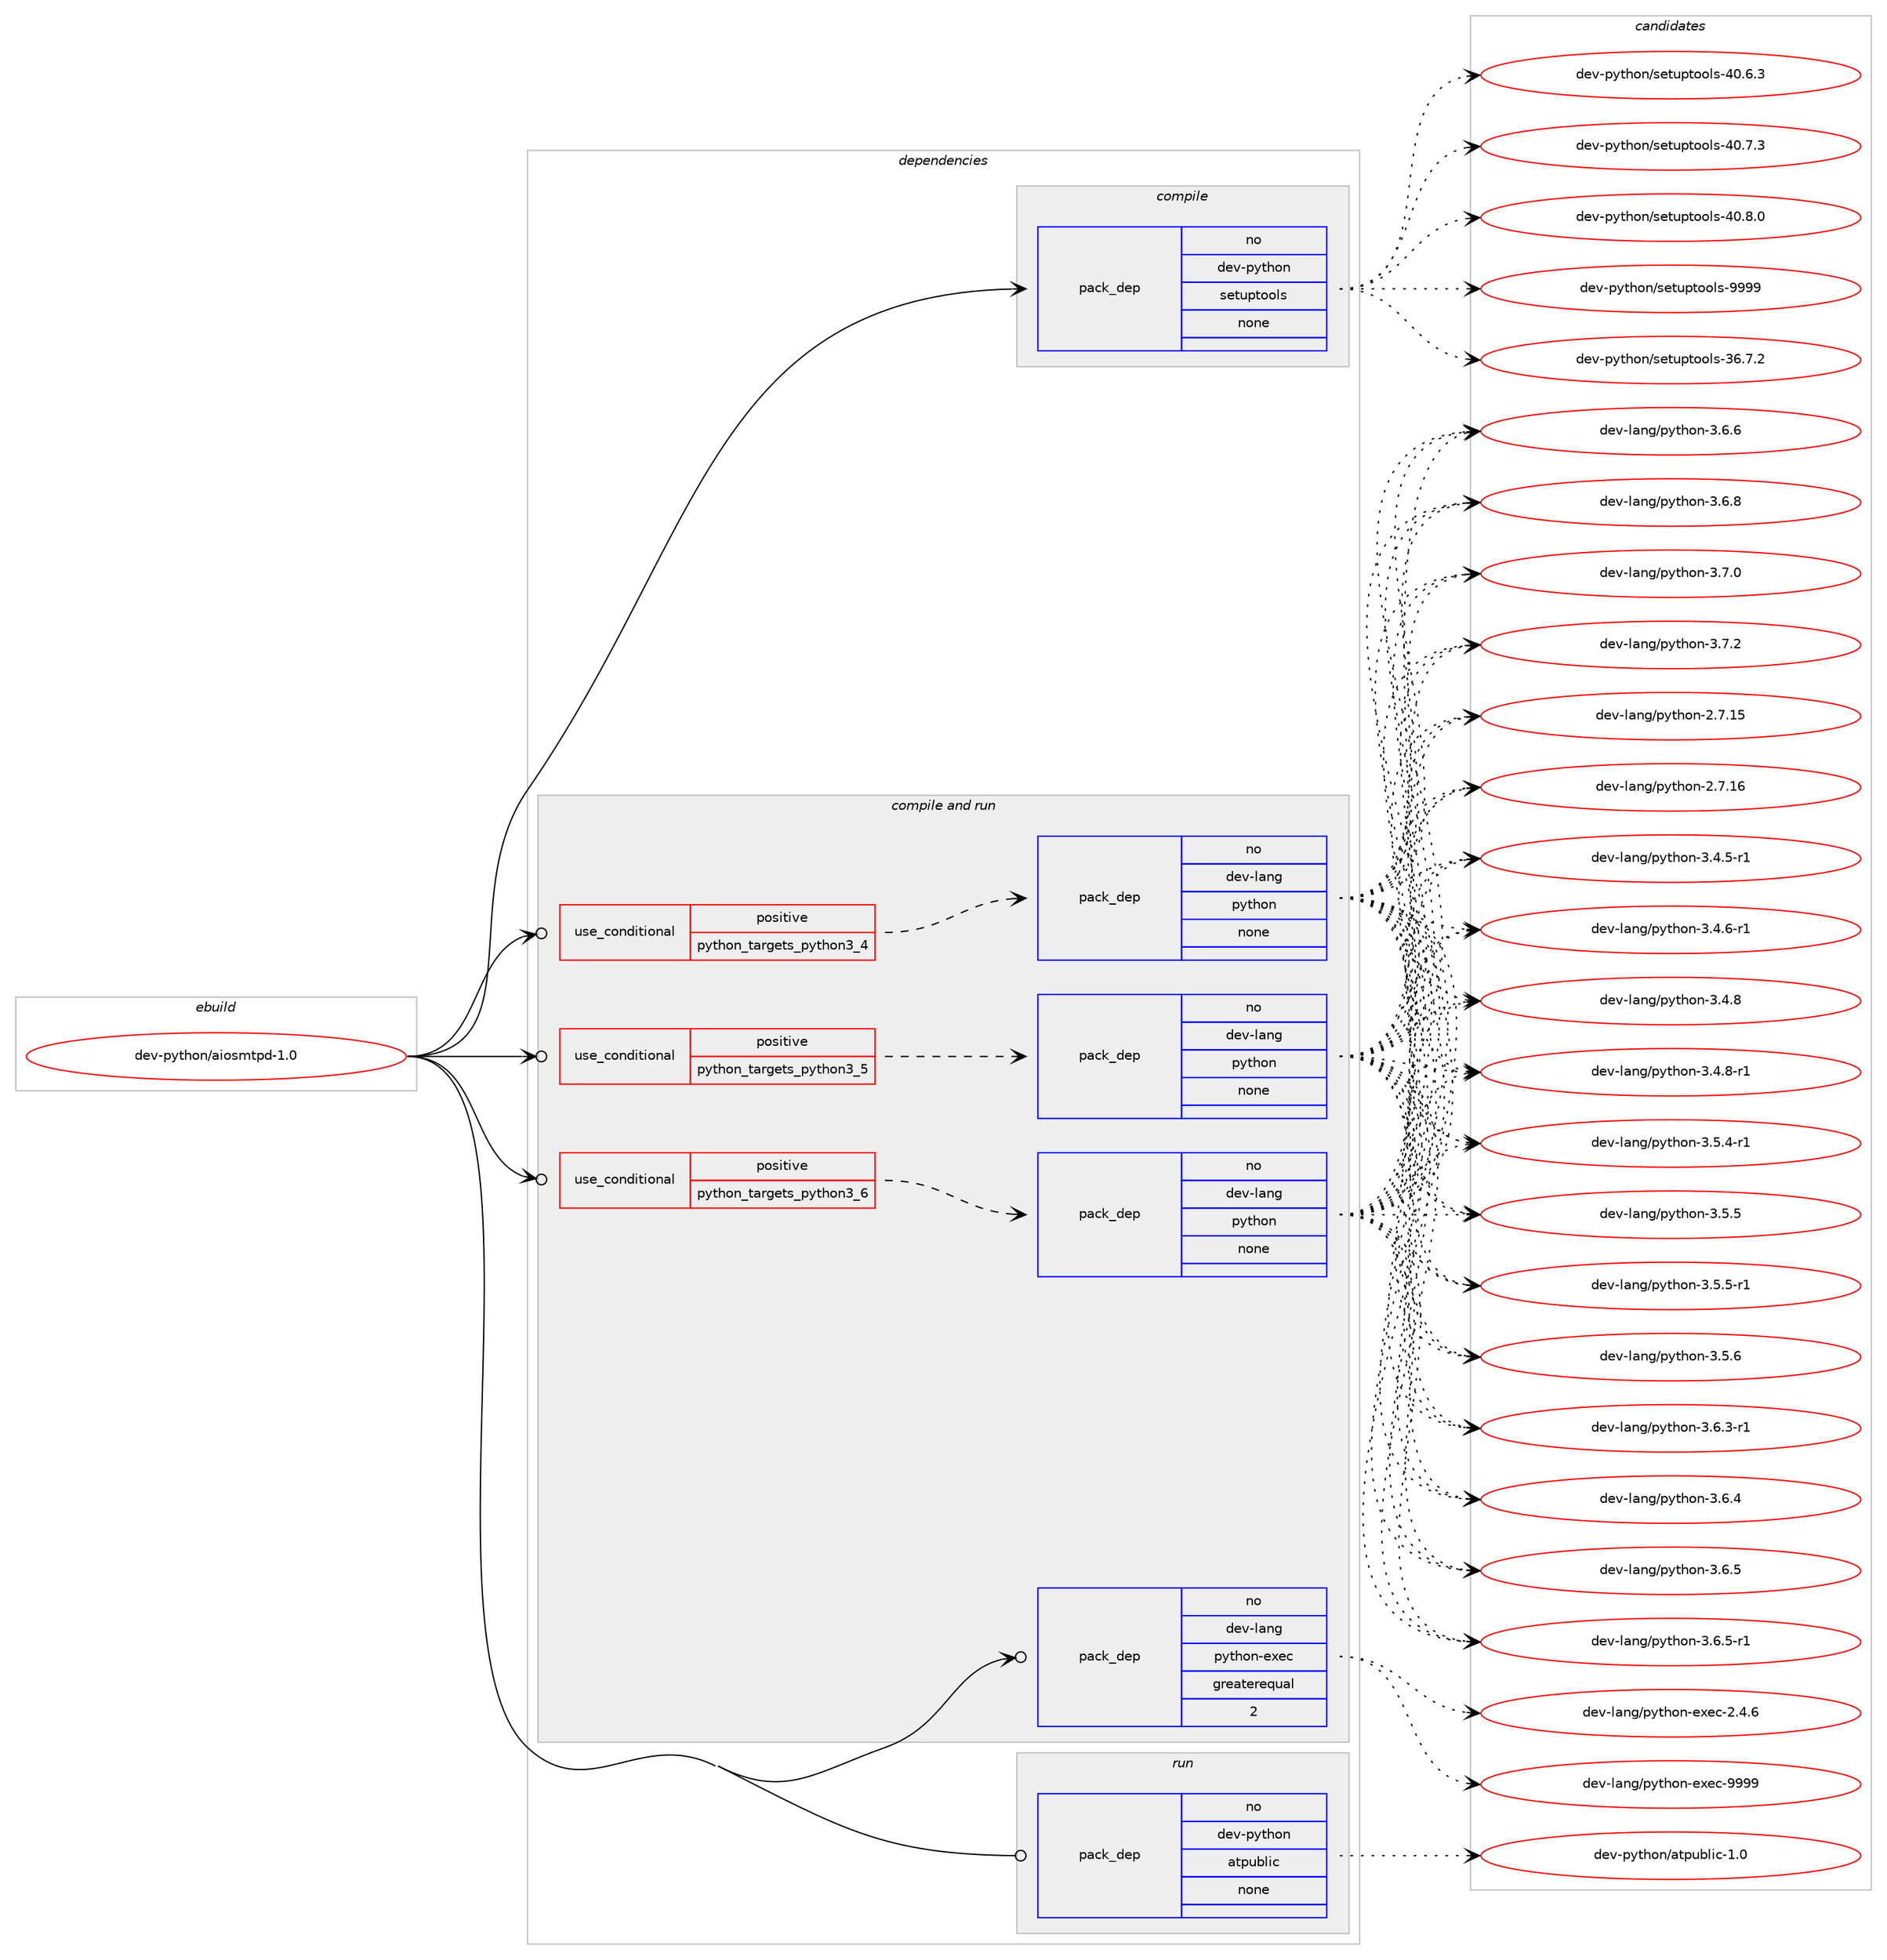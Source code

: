 digraph prolog {

# *************
# Graph options
# *************

newrank=true;
concentrate=true;
compound=true;
graph [rankdir=LR,fontname=Helvetica,fontsize=10,ranksep=1.5];#, ranksep=2.5, nodesep=0.2];
edge  [arrowhead=vee];
node  [fontname=Helvetica,fontsize=10];

# **********
# The ebuild
# **********

subgraph cluster_leftcol {
color=gray;
rank=same;
label=<<i>ebuild</i>>;
id [label="dev-python/aiosmtpd-1.0", color=red, width=4, href="../dev-python/aiosmtpd-1.0.svg"];
}

# ****************
# The dependencies
# ****************

subgraph cluster_midcol {
color=gray;
label=<<i>dependencies</i>>;
subgraph cluster_compile {
fillcolor="#eeeeee";
style=filled;
label=<<i>compile</i>>;
subgraph pack1004073 {
dependency1397952 [label=<<TABLE BORDER="0" CELLBORDER="1" CELLSPACING="0" CELLPADDING="4" WIDTH="220"><TR><TD ROWSPAN="6" CELLPADDING="30">pack_dep</TD></TR><TR><TD WIDTH="110">no</TD></TR><TR><TD>dev-python</TD></TR><TR><TD>setuptools</TD></TR><TR><TD>none</TD></TR><TR><TD></TD></TR></TABLE>>, shape=none, color=blue];
}
id:e -> dependency1397952:w [weight=20,style="solid",arrowhead="vee"];
}
subgraph cluster_compileandrun {
fillcolor="#eeeeee";
style=filled;
label=<<i>compile and run</i>>;
subgraph cond370654 {
dependency1397953 [label=<<TABLE BORDER="0" CELLBORDER="1" CELLSPACING="0" CELLPADDING="4"><TR><TD ROWSPAN="3" CELLPADDING="10">use_conditional</TD></TR><TR><TD>positive</TD></TR><TR><TD>python_targets_python3_4</TD></TR></TABLE>>, shape=none, color=red];
subgraph pack1004074 {
dependency1397954 [label=<<TABLE BORDER="0" CELLBORDER="1" CELLSPACING="0" CELLPADDING="4" WIDTH="220"><TR><TD ROWSPAN="6" CELLPADDING="30">pack_dep</TD></TR><TR><TD WIDTH="110">no</TD></TR><TR><TD>dev-lang</TD></TR><TR><TD>python</TD></TR><TR><TD>none</TD></TR><TR><TD></TD></TR></TABLE>>, shape=none, color=blue];
}
dependency1397953:e -> dependency1397954:w [weight=20,style="dashed",arrowhead="vee"];
}
id:e -> dependency1397953:w [weight=20,style="solid",arrowhead="odotvee"];
subgraph cond370655 {
dependency1397955 [label=<<TABLE BORDER="0" CELLBORDER="1" CELLSPACING="0" CELLPADDING="4"><TR><TD ROWSPAN="3" CELLPADDING="10">use_conditional</TD></TR><TR><TD>positive</TD></TR><TR><TD>python_targets_python3_5</TD></TR></TABLE>>, shape=none, color=red];
subgraph pack1004075 {
dependency1397956 [label=<<TABLE BORDER="0" CELLBORDER="1" CELLSPACING="0" CELLPADDING="4" WIDTH="220"><TR><TD ROWSPAN="6" CELLPADDING="30">pack_dep</TD></TR><TR><TD WIDTH="110">no</TD></TR><TR><TD>dev-lang</TD></TR><TR><TD>python</TD></TR><TR><TD>none</TD></TR><TR><TD></TD></TR></TABLE>>, shape=none, color=blue];
}
dependency1397955:e -> dependency1397956:w [weight=20,style="dashed",arrowhead="vee"];
}
id:e -> dependency1397955:w [weight=20,style="solid",arrowhead="odotvee"];
subgraph cond370656 {
dependency1397957 [label=<<TABLE BORDER="0" CELLBORDER="1" CELLSPACING="0" CELLPADDING="4"><TR><TD ROWSPAN="3" CELLPADDING="10">use_conditional</TD></TR><TR><TD>positive</TD></TR><TR><TD>python_targets_python3_6</TD></TR></TABLE>>, shape=none, color=red];
subgraph pack1004076 {
dependency1397958 [label=<<TABLE BORDER="0" CELLBORDER="1" CELLSPACING="0" CELLPADDING="4" WIDTH="220"><TR><TD ROWSPAN="6" CELLPADDING="30">pack_dep</TD></TR><TR><TD WIDTH="110">no</TD></TR><TR><TD>dev-lang</TD></TR><TR><TD>python</TD></TR><TR><TD>none</TD></TR><TR><TD></TD></TR></TABLE>>, shape=none, color=blue];
}
dependency1397957:e -> dependency1397958:w [weight=20,style="dashed",arrowhead="vee"];
}
id:e -> dependency1397957:w [weight=20,style="solid",arrowhead="odotvee"];
subgraph pack1004077 {
dependency1397959 [label=<<TABLE BORDER="0" CELLBORDER="1" CELLSPACING="0" CELLPADDING="4" WIDTH="220"><TR><TD ROWSPAN="6" CELLPADDING="30">pack_dep</TD></TR><TR><TD WIDTH="110">no</TD></TR><TR><TD>dev-lang</TD></TR><TR><TD>python-exec</TD></TR><TR><TD>greaterequal</TD></TR><TR><TD>2</TD></TR></TABLE>>, shape=none, color=blue];
}
id:e -> dependency1397959:w [weight=20,style="solid",arrowhead="odotvee"];
}
subgraph cluster_run {
fillcolor="#eeeeee";
style=filled;
label=<<i>run</i>>;
subgraph pack1004078 {
dependency1397960 [label=<<TABLE BORDER="0" CELLBORDER="1" CELLSPACING="0" CELLPADDING="4" WIDTH="220"><TR><TD ROWSPAN="6" CELLPADDING="30">pack_dep</TD></TR><TR><TD WIDTH="110">no</TD></TR><TR><TD>dev-python</TD></TR><TR><TD>atpublic</TD></TR><TR><TD>none</TD></TR><TR><TD></TD></TR></TABLE>>, shape=none, color=blue];
}
id:e -> dependency1397960:w [weight=20,style="solid",arrowhead="odot"];
}
}

# **************
# The candidates
# **************

subgraph cluster_choices {
rank=same;
color=gray;
label=<<i>candidates</i>>;

subgraph choice1004073 {
color=black;
nodesep=1;
choice100101118451121211161041111104711510111611711211611111110811545515446554650 [label="dev-python/setuptools-36.7.2", color=red, width=4,href="../dev-python/setuptools-36.7.2.svg"];
choice100101118451121211161041111104711510111611711211611111110811545524846544651 [label="dev-python/setuptools-40.6.3", color=red, width=4,href="../dev-python/setuptools-40.6.3.svg"];
choice100101118451121211161041111104711510111611711211611111110811545524846554651 [label="dev-python/setuptools-40.7.3", color=red, width=4,href="../dev-python/setuptools-40.7.3.svg"];
choice100101118451121211161041111104711510111611711211611111110811545524846564648 [label="dev-python/setuptools-40.8.0", color=red, width=4,href="../dev-python/setuptools-40.8.0.svg"];
choice10010111845112121116104111110471151011161171121161111111081154557575757 [label="dev-python/setuptools-9999", color=red, width=4,href="../dev-python/setuptools-9999.svg"];
dependency1397952:e -> choice100101118451121211161041111104711510111611711211611111110811545515446554650:w [style=dotted,weight="100"];
dependency1397952:e -> choice100101118451121211161041111104711510111611711211611111110811545524846544651:w [style=dotted,weight="100"];
dependency1397952:e -> choice100101118451121211161041111104711510111611711211611111110811545524846554651:w [style=dotted,weight="100"];
dependency1397952:e -> choice100101118451121211161041111104711510111611711211611111110811545524846564648:w [style=dotted,weight="100"];
dependency1397952:e -> choice10010111845112121116104111110471151011161171121161111111081154557575757:w [style=dotted,weight="100"];
}
subgraph choice1004074 {
color=black;
nodesep=1;
choice10010111845108971101034711212111610411111045504655464953 [label="dev-lang/python-2.7.15", color=red, width=4,href="../dev-lang/python-2.7.15.svg"];
choice10010111845108971101034711212111610411111045504655464954 [label="dev-lang/python-2.7.16", color=red, width=4,href="../dev-lang/python-2.7.16.svg"];
choice1001011184510897110103471121211161041111104551465246534511449 [label="dev-lang/python-3.4.5-r1", color=red, width=4,href="../dev-lang/python-3.4.5-r1.svg"];
choice1001011184510897110103471121211161041111104551465246544511449 [label="dev-lang/python-3.4.6-r1", color=red, width=4,href="../dev-lang/python-3.4.6-r1.svg"];
choice100101118451089711010347112121116104111110455146524656 [label="dev-lang/python-3.4.8", color=red, width=4,href="../dev-lang/python-3.4.8.svg"];
choice1001011184510897110103471121211161041111104551465246564511449 [label="dev-lang/python-3.4.8-r1", color=red, width=4,href="../dev-lang/python-3.4.8-r1.svg"];
choice1001011184510897110103471121211161041111104551465346524511449 [label="dev-lang/python-3.5.4-r1", color=red, width=4,href="../dev-lang/python-3.5.4-r1.svg"];
choice100101118451089711010347112121116104111110455146534653 [label="dev-lang/python-3.5.5", color=red, width=4,href="../dev-lang/python-3.5.5.svg"];
choice1001011184510897110103471121211161041111104551465346534511449 [label="dev-lang/python-3.5.5-r1", color=red, width=4,href="../dev-lang/python-3.5.5-r1.svg"];
choice100101118451089711010347112121116104111110455146534654 [label="dev-lang/python-3.5.6", color=red, width=4,href="../dev-lang/python-3.5.6.svg"];
choice1001011184510897110103471121211161041111104551465446514511449 [label="dev-lang/python-3.6.3-r1", color=red, width=4,href="../dev-lang/python-3.6.3-r1.svg"];
choice100101118451089711010347112121116104111110455146544652 [label="dev-lang/python-3.6.4", color=red, width=4,href="../dev-lang/python-3.6.4.svg"];
choice100101118451089711010347112121116104111110455146544653 [label="dev-lang/python-3.6.5", color=red, width=4,href="../dev-lang/python-3.6.5.svg"];
choice1001011184510897110103471121211161041111104551465446534511449 [label="dev-lang/python-3.6.5-r1", color=red, width=4,href="../dev-lang/python-3.6.5-r1.svg"];
choice100101118451089711010347112121116104111110455146544654 [label="dev-lang/python-3.6.6", color=red, width=4,href="../dev-lang/python-3.6.6.svg"];
choice100101118451089711010347112121116104111110455146544656 [label="dev-lang/python-3.6.8", color=red, width=4,href="../dev-lang/python-3.6.8.svg"];
choice100101118451089711010347112121116104111110455146554648 [label="dev-lang/python-3.7.0", color=red, width=4,href="../dev-lang/python-3.7.0.svg"];
choice100101118451089711010347112121116104111110455146554650 [label="dev-lang/python-3.7.2", color=red, width=4,href="../dev-lang/python-3.7.2.svg"];
dependency1397954:e -> choice10010111845108971101034711212111610411111045504655464953:w [style=dotted,weight="100"];
dependency1397954:e -> choice10010111845108971101034711212111610411111045504655464954:w [style=dotted,weight="100"];
dependency1397954:e -> choice1001011184510897110103471121211161041111104551465246534511449:w [style=dotted,weight="100"];
dependency1397954:e -> choice1001011184510897110103471121211161041111104551465246544511449:w [style=dotted,weight="100"];
dependency1397954:e -> choice100101118451089711010347112121116104111110455146524656:w [style=dotted,weight="100"];
dependency1397954:e -> choice1001011184510897110103471121211161041111104551465246564511449:w [style=dotted,weight="100"];
dependency1397954:e -> choice1001011184510897110103471121211161041111104551465346524511449:w [style=dotted,weight="100"];
dependency1397954:e -> choice100101118451089711010347112121116104111110455146534653:w [style=dotted,weight="100"];
dependency1397954:e -> choice1001011184510897110103471121211161041111104551465346534511449:w [style=dotted,weight="100"];
dependency1397954:e -> choice100101118451089711010347112121116104111110455146534654:w [style=dotted,weight="100"];
dependency1397954:e -> choice1001011184510897110103471121211161041111104551465446514511449:w [style=dotted,weight="100"];
dependency1397954:e -> choice100101118451089711010347112121116104111110455146544652:w [style=dotted,weight="100"];
dependency1397954:e -> choice100101118451089711010347112121116104111110455146544653:w [style=dotted,weight="100"];
dependency1397954:e -> choice1001011184510897110103471121211161041111104551465446534511449:w [style=dotted,weight="100"];
dependency1397954:e -> choice100101118451089711010347112121116104111110455146544654:w [style=dotted,weight="100"];
dependency1397954:e -> choice100101118451089711010347112121116104111110455146544656:w [style=dotted,weight="100"];
dependency1397954:e -> choice100101118451089711010347112121116104111110455146554648:w [style=dotted,weight="100"];
dependency1397954:e -> choice100101118451089711010347112121116104111110455146554650:w [style=dotted,weight="100"];
}
subgraph choice1004075 {
color=black;
nodesep=1;
choice10010111845108971101034711212111610411111045504655464953 [label="dev-lang/python-2.7.15", color=red, width=4,href="../dev-lang/python-2.7.15.svg"];
choice10010111845108971101034711212111610411111045504655464954 [label="dev-lang/python-2.7.16", color=red, width=4,href="../dev-lang/python-2.7.16.svg"];
choice1001011184510897110103471121211161041111104551465246534511449 [label="dev-lang/python-3.4.5-r1", color=red, width=4,href="../dev-lang/python-3.4.5-r1.svg"];
choice1001011184510897110103471121211161041111104551465246544511449 [label="dev-lang/python-3.4.6-r1", color=red, width=4,href="../dev-lang/python-3.4.6-r1.svg"];
choice100101118451089711010347112121116104111110455146524656 [label="dev-lang/python-3.4.8", color=red, width=4,href="../dev-lang/python-3.4.8.svg"];
choice1001011184510897110103471121211161041111104551465246564511449 [label="dev-lang/python-3.4.8-r1", color=red, width=4,href="../dev-lang/python-3.4.8-r1.svg"];
choice1001011184510897110103471121211161041111104551465346524511449 [label="dev-lang/python-3.5.4-r1", color=red, width=4,href="../dev-lang/python-3.5.4-r1.svg"];
choice100101118451089711010347112121116104111110455146534653 [label="dev-lang/python-3.5.5", color=red, width=4,href="../dev-lang/python-3.5.5.svg"];
choice1001011184510897110103471121211161041111104551465346534511449 [label="dev-lang/python-3.5.5-r1", color=red, width=4,href="../dev-lang/python-3.5.5-r1.svg"];
choice100101118451089711010347112121116104111110455146534654 [label="dev-lang/python-3.5.6", color=red, width=4,href="../dev-lang/python-3.5.6.svg"];
choice1001011184510897110103471121211161041111104551465446514511449 [label="dev-lang/python-3.6.3-r1", color=red, width=4,href="../dev-lang/python-3.6.3-r1.svg"];
choice100101118451089711010347112121116104111110455146544652 [label="dev-lang/python-3.6.4", color=red, width=4,href="../dev-lang/python-3.6.4.svg"];
choice100101118451089711010347112121116104111110455146544653 [label="dev-lang/python-3.6.5", color=red, width=4,href="../dev-lang/python-3.6.5.svg"];
choice1001011184510897110103471121211161041111104551465446534511449 [label="dev-lang/python-3.6.5-r1", color=red, width=4,href="../dev-lang/python-3.6.5-r1.svg"];
choice100101118451089711010347112121116104111110455146544654 [label="dev-lang/python-3.6.6", color=red, width=4,href="../dev-lang/python-3.6.6.svg"];
choice100101118451089711010347112121116104111110455146544656 [label="dev-lang/python-3.6.8", color=red, width=4,href="../dev-lang/python-3.6.8.svg"];
choice100101118451089711010347112121116104111110455146554648 [label="dev-lang/python-3.7.0", color=red, width=4,href="../dev-lang/python-3.7.0.svg"];
choice100101118451089711010347112121116104111110455146554650 [label="dev-lang/python-3.7.2", color=red, width=4,href="../dev-lang/python-3.7.2.svg"];
dependency1397956:e -> choice10010111845108971101034711212111610411111045504655464953:w [style=dotted,weight="100"];
dependency1397956:e -> choice10010111845108971101034711212111610411111045504655464954:w [style=dotted,weight="100"];
dependency1397956:e -> choice1001011184510897110103471121211161041111104551465246534511449:w [style=dotted,weight="100"];
dependency1397956:e -> choice1001011184510897110103471121211161041111104551465246544511449:w [style=dotted,weight="100"];
dependency1397956:e -> choice100101118451089711010347112121116104111110455146524656:w [style=dotted,weight="100"];
dependency1397956:e -> choice1001011184510897110103471121211161041111104551465246564511449:w [style=dotted,weight="100"];
dependency1397956:e -> choice1001011184510897110103471121211161041111104551465346524511449:w [style=dotted,weight="100"];
dependency1397956:e -> choice100101118451089711010347112121116104111110455146534653:w [style=dotted,weight="100"];
dependency1397956:e -> choice1001011184510897110103471121211161041111104551465346534511449:w [style=dotted,weight="100"];
dependency1397956:e -> choice100101118451089711010347112121116104111110455146534654:w [style=dotted,weight="100"];
dependency1397956:e -> choice1001011184510897110103471121211161041111104551465446514511449:w [style=dotted,weight="100"];
dependency1397956:e -> choice100101118451089711010347112121116104111110455146544652:w [style=dotted,weight="100"];
dependency1397956:e -> choice100101118451089711010347112121116104111110455146544653:w [style=dotted,weight="100"];
dependency1397956:e -> choice1001011184510897110103471121211161041111104551465446534511449:w [style=dotted,weight="100"];
dependency1397956:e -> choice100101118451089711010347112121116104111110455146544654:w [style=dotted,weight="100"];
dependency1397956:e -> choice100101118451089711010347112121116104111110455146544656:w [style=dotted,weight="100"];
dependency1397956:e -> choice100101118451089711010347112121116104111110455146554648:w [style=dotted,weight="100"];
dependency1397956:e -> choice100101118451089711010347112121116104111110455146554650:w [style=dotted,weight="100"];
}
subgraph choice1004076 {
color=black;
nodesep=1;
choice10010111845108971101034711212111610411111045504655464953 [label="dev-lang/python-2.7.15", color=red, width=4,href="../dev-lang/python-2.7.15.svg"];
choice10010111845108971101034711212111610411111045504655464954 [label="dev-lang/python-2.7.16", color=red, width=4,href="../dev-lang/python-2.7.16.svg"];
choice1001011184510897110103471121211161041111104551465246534511449 [label="dev-lang/python-3.4.5-r1", color=red, width=4,href="../dev-lang/python-3.4.5-r1.svg"];
choice1001011184510897110103471121211161041111104551465246544511449 [label="dev-lang/python-3.4.6-r1", color=red, width=4,href="../dev-lang/python-3.4.6-r1.svg"];
choice100101118451089711010347112121116104111110455146524656 [label="dev-lang/python-3.4.8", color=red, width=4,href="../dev-lang/python-3.4.8.svg"];
choice1001011184510897110103471121211161041111104551465246564511449 [label="dev-lang/python-3.4.8-r1", color=red, width=4,href="../dev-lang/python-3.4.8-r1.svg"];
choice1001011184510897110103471121211161041111104551465346524511449 [label="dev-lang/python-3.5.4-r1", color=red, width=4,href="../dev-lang/python-3.5.4-r1.svg"];
choice100101118451089711010347112121116104111110455146534653 [label="dev-lang/python-3.5.5", color=red, width=4,href="../dev-lang/python-3.5.5.svg"];
choice1001011184510897110103471121211161041111104551465346534511449 [label="dev-lang/python-3.5.5-r1", color=red, width=4,href="../dev-lang/python-3.5.5-r1.svg"];
choice100101118451089711010347112121116104111110455146534654 [label="dev-lang/python-3.5.6", color=red, width=4,href="../dev-lang/python-3.5.6.svg"];
choice1001011184510897110103471121211161041111104551465446514511449 [label="dev-lang/python-3.6.3-r1", color=red, width=4,href="../dev-lang/python-3.6.3-r1.svg"];
choice100101118451089711010347112121116104111110455146544652 [label="dev-lang/python-3.6.4", color=red, width=4,href="../dev-lang/python-3.6.4.svg"];
choice100101118451089711010347112121116104111110455146544653 [label="dev-lang/python-3.6.5", color=red, width=4,href="../dev-lang/python-3.6.5.svg"];
choice1001011184510897110103471121211161041111104551465446534511449 [label="dev-lang/python-3.6.5-r1", color=red, width=4,href="../dev-lang/python-3.6.5-r1.svg"];
choice100101118451089711010347112121116104111110455146544654 [label="dev-lang/python-3.6.6", color=red, width=4,href="../dev-lang/python-3.6.6.svg"];
choice100101118451089711010347112121116104111110455146544656 [label="dev-lang/python-3.6.8", color=red, width=4,href="../dev-lang/python-3.6.8.svg"];
choice100101118451089711010347112121116104111110455146554648 [label="dev-lang/python-3.7.0", color=red, width=4,href="../dev-lang/python-3.7.0.svg"];
choice100101118451089711010347112121116104111110455146554650 [label="dev-lang/python-3.7.2", color=red, width=4,href="../dev-lang/python-3.7.2.svg"];
dependency1397958:e -> choice10010111845108971101034711212111610411111045504655464953:w [style=dotted,weight="100"];
dependency1397958:e -> choice10010111845108971101034711212111610411111045504655464954:w [style=dotted,weight="100"];
dependency1397958:e -> choice1001011184510897110103471121211161041111104551465246534511449:w [style=dotted,weight="100"];
dependency1397958:e -> choice1001011184510897110103471121211161041111104551465246544511449:w [style=dotted,weight="100"];
dependency1397958:e -> choice100101118451089711010347112121116104111110455146524656:w [style=dotted,weight="100"];
dependency1397958:e -> choice1001011184510897110103471121211161041111104551465246564511449:w [style=dotted,weight="100"];
dependency1397958:e -> choice1001011184510897110103471121211161041111104551465346524511449:w [style=dotted,weight="100"];
dependency1397958:e -> choice100101118451089711010347112121116104111110455146534653:w [style=dotted,weight="100"];
dependency1397958:e -> choice1001011184510897110103471121211161041111104551465346534511449:w [style=dotted,weight="100"];
dependency1397958:e -> choice100101118451089711010347112121116104111110455146534654:w [style=dotted,weight="100"];
dependency1397958:e -> choice1001011184510897110103471121211161041111104551465446514511449:w [style=dotted,weight="100"];
dependency1397958:e -> choice100101118451089711010347112121116104111110455146544652:w [style=dotted,weight="100"];
dependency1397958:e -> choice100101118451089711010347112121116104111110455146544653:w [style=dotted,weight="100"];
dependency1397958:e -> choice1001011184510897110103471121211161041111104551465446534511449:w [style=dotted,weight="100"];
dependency1397958:e -> choice100101118451089711010347112121116104111110455146544654:w [style=dotted,weight="100"];
dependency1397958:e -> choice100101118451089711010347112121116104111110455146544656:w [style=dotted,weight="100"];
dependency1397958:e -> choice100101118451089711010347112121116104111110455146554648:w [style=dotted,weight="100"];
dependency1397958:e -> choice100101118451089711010347112121116104111110455146554650:w [style=dotted,weight="100"];
}
subgraph choice1004077 {
color=black;
nodesep=1;
choice1001011184510897110103471121211161041111104510112010199455046524654 [label="dev-lang/python-exec-2.4.6", color=red, width=4,href="../dev-lang/python-exec-2.4.6.svg"];
choice10010111845108971101034711212111610411111045101120101994557575757 [label="dev-lang/python-exec-9999", color=red, width=4,href="../dev-lang/python-exec-9999.svg"];
dependency1397959:e -> choice1001011184510897110103471121211161041111104510112010199455046524654:w [style=dotted,weight="100"];
dependency1397959:e -> choice10010111845108971101034711212111610411111045101120101994557575757:w [style=dotted,weight="100"];
}
subgraph choice1004078 {
color=black;
nodesep=1;
choice100101118451121211161041111104797116112117981081059945494648 [label="dev-python/atpublic-1.0", color=red, width=4,href="../dev-python/atpublic-1.0.svg"];
dependency1397960:e -> choice100101118451121211161041111104797116112117981081059945494648:w [style=dotted,weight="100"];
}
}

}
